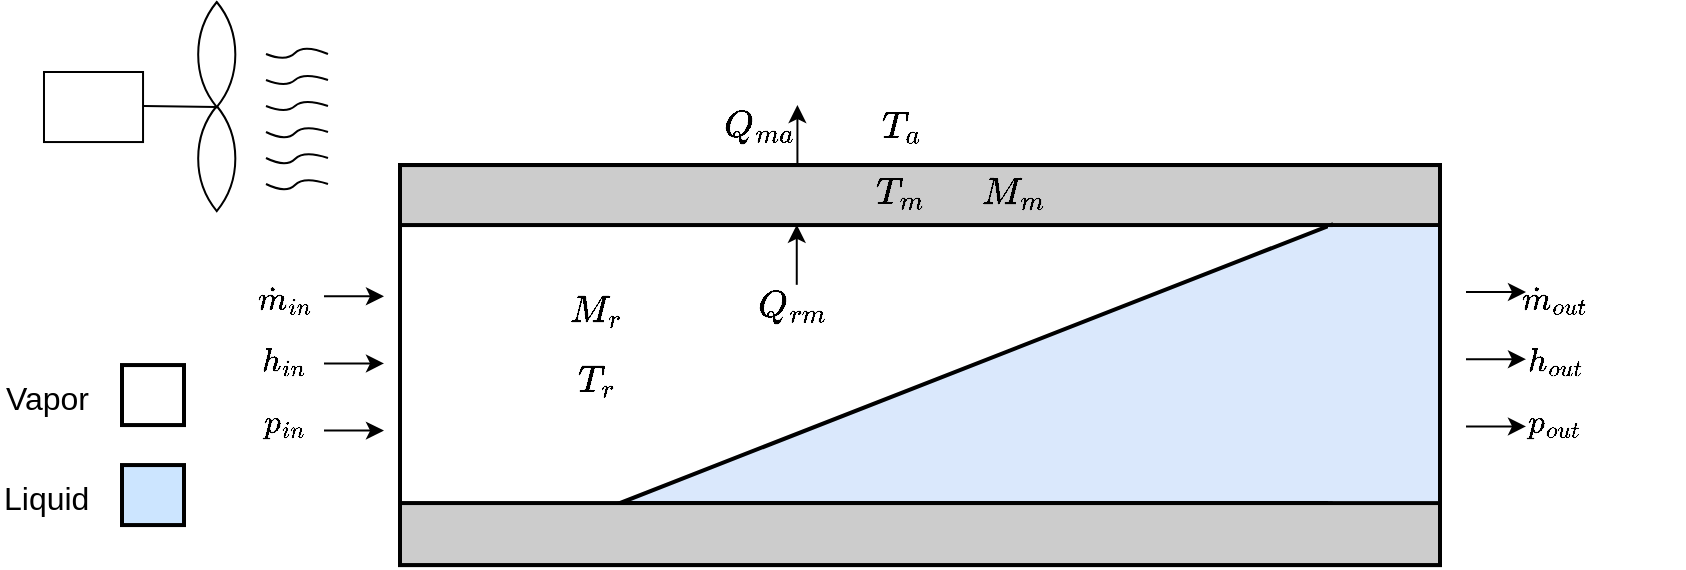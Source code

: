 <mxfile version="17.4.0" type="github">
  <diagram id="7WpBzRn6e1T7nOwS4pW7" name="Page-1">
    <mxGraphModel dx="1968" dy="1004" grid="1" gridSize="10" guides="1" tooltips="1" connect="1" arrows="1" fold="1" page="1" pageScale="1" pageWidth="827" pageHeight="1169" math="1" shadow="0">
      <root>
        <mxCell id="0" />
        <mxCell id="1" parent="0" />
        <mxCell id="vPiZ7zXSMuwMd_PmBg6x-92" value="" style="whiteSpace=wrap;html=1;shape=mxgraph.basic.pointed_oval;rotation=-180;" vertex="1" parent="1">
          <mxGeometry x="104" y="61.997" width="24.762" height="52.535" as="geometry" />
        </mxCell>
        <mxCell id="vPiZ7zXSMuwMd_PmBg6x-93" value="" style="whiteSpace=wrap;html=1;shape=mxgraph.basic.pointed_oval;rotation=-180;" vertex="1" parent="1">
          <mxGeometry x="104" y="9.997" width="24.762" height="52.535" as="geometry" />
        </mxCell>
        <mxCell id="vPiZ7zXSMuwMd_PmBg6x-94" value="" style="endArrow=none;html=1;rounded=0;entryX=0.5;entryY=0;entryDx=0;entryDy=0;entryPerimeter=0;" edge="1" parent="1" target="vPiZ7zXSMuwMd_PmBg6x-93">
          <mxGeometry width="50" height="50" relative="1" as="geometry">
            <mxPoint x="80" y="61.997" as="sourcePoint" />
            <mxPoint x="133" y="65.997" as="targetPoint" />
          </mxGeometry>
        </mxCell>
        <mxCell id="vPiZ7zXSMuwMd_PmBg6x-95" value="" style="rounded=0;whiteSpace=wrap;html=1;rotation=-180;" vertex="1" parent="1">
          <mxGeometry x="30" y="44.997" width="49.524" height="35.023" as="geometry" />
        </mxCell>
        <mxCell id="vPiZ7zXSMuwMd_PmBg6x-96" value="" style="curved=1;endArrow=none;html=1;rounded=0;anchorPointDirection=1;endFill=0;" edge="1" parent="1">
          <mxGeometry width="50" height="50" relative="1" as="geometry">
            <mxPoint x="172" y="100.997" as="sourcePoint" />
            <mxPoint x="141" y="100.997" as="targetPoint" />
            <Array as="points">
              <mxPoint x="160" y="96.997" />
              <mxPoint x="151" y="105.997" />
            </Array>
          </mxGeometry>
        </mxCell>
        <mxCell id="vPiZ7zXSMuwMd_PmBg6x-97" value="" style="curved=1;endArrow=none;html=1;rounded=0;anchorPointDirection=1;endFill=0;" edge="1" parent="1">
          <mxGeometry width="50" height="50" relative="1" as="geometry">
            <mxPoint x="172" y="87.997" as="sourcePoint" />
            <mxPoint x="141" y="87.997" as="targetPoint" />
            <Array as="points">
              <mxPoint x="160" y="83.997" />
              <mxPoint x="151" y="92.997" />
            </Array>
          </mxGeometry>
        </mxCell>
        <mxCell id="vPiZ7zXSMuwMd_PmBg6x-98" value="" style="curved=1;endArrow=none;html=1;rounded=0;anchorPointDirection=1;endFill=0;" edge="1" parent="1">
          <mxGeometry width="50" height="50" relative="1" as="geometry">
            <mxPoint x="172" y="74.997" as="sourcePoint" />
            <mxPoint x="141" y="74.997" as="targetPoint" />
            <Array as="points">
              <mxPoint x="160" y="70.997" />
              <mxPoint x="151" y="79.997" />
            </Array>
          </mxGeometry>
        </mxCell>
        <mxCell id="vPiZ7zXSMuwMd_PmBg6x-99" value="" style="curved=1;endArrow=none;html=1;rounded=0;anchorPointDirection=1;endFill=0;" edge="1" parent="1">
          <mxGeometry width="50" height="50" relative="1" as="geometry">
            <mxPoint x="172" y="61.997" as="sourcePoint" />
            <mxPoint x="141" y="61.997" as="targetPoint" />
            <Array as="points">
              <mxPoint x="160" y="57.997" />
              <mxPoint x="151" y="65.997" />
            </Array>
          </mxGeometry>
        </mxCell>
        <mxCell id="vPiZ7zXSMuwMd_PmBg6x-100" value="" style="curved=1;endArrow=none;html=1;rounded=0;anchorPointDirection=1;endFill=0;" edge="1" parent="1">
          <mxGeometry width="50" height="50" relative="1" as="geometry">
            <mxPoint x="172" y="48.997" as="sourcePoint" />
            <mxPoint x="141" y="48.997" as="targetPoint" />
            <Array as="points">
              <mxPoint x="160" y="44.997" />
              <mxPoint x="151" y="52.997" />
            </Array>
          </mxGeometry>
        </mxCell>
        <mxCell id="vPiZ7zXSMuwMd_PmBg6x-101" value="" style="curved=1;endArrow=none;html=1;rounded=0;anchorPointDirection=1;endFill=0;" edge="1" parent="1">
          <mxGeometry width="50" height="50" relative="1" as="geometry">
            <mxPoint x="172" y="35.997" as="sourcePoint" />
            <mxPoint x="141" y="35.997" as="targetPoint" />
            <Array as="points">
              <mxPoint x="160" y="30.997" />
              <mxPoint x="151" y="39.997" />
            </Array>
          </mxGeometry>
        </mxCell>
        <mxCell id="vPiZ7zXSMuwMd_PmBg6x-249" value="" style="rounded=0;whiteSpace=wrap;html=1;strokeWidth=2;" vertex="1" parent="1">
          <mxGeometry x="208" y="91.53" width="520" height="200" as="geometry" />
        </mxCell>
        <mxCell id="vPiZ7zXSMuwMd_PmBg6x-250" value="" style="rounded=0;whiteSpace=wrap;html=1;fillColor=#CCCCCC;strokeColor=#000000;gradientDirection=south;strokeWidth=2;" vertex="1" parent="1">
          <mxGeometry x="208" y="91.53" width="520" height="30" as="geometry" />
        </mxCell>
        <mxCell id="vPiZ7zXSMuwMd_PmBg6x-251" value="" style="rounded=0;whiteSpace=wrap;html=1;fillColor=#CCCCCC;strokeColor=#000000;gradientDirection=south;strokeWidth=2;" vertex="1" parent="1">
          <mxGeometry x="208" y="260.53" width="520" height="31" as="geometry" />
        </mxCell>
        <mxCell id="vPiZ7zXSMuwMd_PmBg6x-252" value="$$T_{m}$$" style="text;html=1;align=center;verticalAlign=middle;resizable=0;points=[];autosize=1;fontSize=16;fontFamily=Helvetica;fontColor=#000000;" vertex="1" parent="1">
          <mxGeometry x="413" y="94.53" width="90" height="20" as="geometry" />
        </mxCell>
        <mxCell id="vPiZ7zXSMuwMd_PmBg6x-253" value="&lt;div&gt;$$T_{a}$$&lt;/div&gt;" style="text;html=1;align=center;verticalAlign=middle;resizable=0;points=[];autosize=1;fontSize=16;fontFamily=Helvetica;fontColor=#000000;" vertex="1" parent="1">
          <mxGeometry x="413" y="61.53" width="90" height="20" as="geometry" />
        </mxCell>
        <mxCell id="vPiZ7zXSMuwMd_PmBg6x-254" value="" style="endArrow=classic;html=1;rounded=0;fontFamily=Helvetica;fontSize=14;" edge="1" parent="1">
          <mxGeometry width="50" height="50" relative="1" as="geometry">
            <mxPoint x="406.71" y="91.53" as="sourcePoint" />
            <mxPoint x="406.71" y="61.53" as="targetPoint" />
          </mxGeometry>
        </mxCell>
        <mxCell id="vPiZ7zXSMuwMd_PmBg6x-257" value="&lt;div&gt;$$M_{r}$$&lt;/div&gt;&lt;div&gt;$$T_{r}$$&lt;br&gt;&lt;/div&gt;" style="text;html=1;align=center;verticalAlign=middle;resizable=0;points=[];autosize=1;fontSize=16;fontFamily=Helvetica;fontColor=#000000;" vertex="1" parent="1">
          <mxGeometry x="261.38" y="171.03" width="90" height="40" as="geometry" />
        </mxCell>
        <mxCell id="vPiZ7zXSMuwMd_PmBg6x-200" value="" style="verticalLabelPosition=bottom;verticalAlign=top;html=1;shape=mxgraph.basic.orthogonal_triangle;strokeWidth=2;fillColor=#dae8fc;gradientDirection=south;strokeColor=#000000;flipH=1;" vertex="1" parent="1">
          <mxGeometry x="318" y="121.53" width="355.333" height="139" as="geometry" />
        </mxCell>
        <mxCell id="vPiZ7zXSMuwMd_PmBg6x-246" value="" style="endArrow=classic;html=1;rounded=0;fontFamily=Helvetica;fontSize=14;" edge="1" parent="1">
          <mxGeometry width="50" height="50" relative="1" as="geometry">
            <mxPoint x="682.444" y="178.96" as="sourcePoint" />
            <mxPoint x="682.444" y="178.96" as="targetPoint" />
          </mxGeometry>
        </mxCell>
        <mxCell id="vPiZ7zXSMuwMd_PmBg6x-306" value="" style="rounded=0;whiteSpace=wrap;html=1;strokeColor=none;fillColor=#dae8fc;" vertex="1" parent="1">
          <mxGeometry x="672" y="122.53" width="55" height="137" as="geometry" />
        </mxCell>
        <mxCell id="vPiZ7zXSMuwMd_PmBg6x-323" value="&lt;div&gt;$$\dot{m}_{in} $$&lt;/div&gt;&lt;div&gt;&lt;div&gt;$$h_{in} $$&lt;/div&gt;&lt;/div&gt;&lt;div&gt;$$p_{in} $$&lt;br&gt;&lt;/div&gt;" style="text;html=1;align=center;verticalAlign=middle;resizable=0;points=[];autosize=1;strokeColor=none;fillColor=none;fontSize=14;fontFamily=Helvetica;" vertex="1" parent="1">
          <mxGeometry x="90" y="167.67" width="120" height="60" as="geometry" />
        </mxCell>
        <mxCell id="vPiZ7zXSMuwMd_PmBg6x-324" value="" style="endArrow=classic;html=1;rounded=0;fontFamily=Helvetica;fontSize=14;" edge="1" parent="1">
          <mxGeometry width="50" height="50" relative="1" as="geometry">
            <mxPoint x="170" y="157.16" as="sourcePoint" />
            <mxPoint x="200" y="157.16" as="targetPoint" />
          </mxGeometry>
        </mxCell>
        <mxCell id="vPiZ7zXSMuwMd_PmBg6x-329" value="&lt;div&gt;$$\dot{m}_{out} $$&lt;/div&gt;&lt;div&gt;&lt;div&gt;$$h_{out} $$&lt;/div&gt;&lt;/div&gt;&lt;div&gt;$$p_{out} $$&lt;br&gt;&lt;/div&gt;" style="text;html=1;align=center;verticalAlign=middle;resizable=0;points=[];autosize=1;strokeColor=none;fillColor=none;fontSize=14;fontFamily=Helvetica;" vertex="1" parent="1">
          <mxGeometry x="720" y="168.01" width="130" height="60" as="geometry" />
        </mxCell>
        <mxCell id="vPiZ7zXSMuwMd_PmBg6x-325" value="" style="endArrow=classic;html=1;rounded=0;fontFamily=Helvetica;fontSize=14;" edge="1" parent="1">
          <mxGeometry width="50" height="50" relative="1" as="geometry">
            <mxPoint x="170" y="190.7" as="sourcePoint" />
            <mxPoint x="200" y="190.7" as="targetPoint" />
          </mxGeometry>
        </mxCell>
        <mxCell id="vPiZ7zXSMuwMd_PmBg6x-326" value="" style="endArrow=classic;html=1;rounded=0;fontFamily=Helvetica;fontSize=14;" edge="1" parent="1">
          <mxGeometry width="50" height="50" relative="1" as="geometry">
            <mxPoint x="170" y="224.31" as="sourcePoint" />
            <mxPoint x="200" y="224.31" as="targetPoint" />
          </mxGeometry>
        </mxCell>
        <mxCell id="vPiZ7zXSMuwMd_PmBg6x-330" value="" style="endArrow=classic;html=1;rounded=0;fontFamily=Helvetica;fontSize=14;" edge="1" parent="1">
          <mxGeometry width="50" height="50" relative="1" as="geometry">
            <mxPoint x="741" y="155.05" as="sourcePoint" />
            <mxPoint x="771" y="155.05" as="targetPoint" />
          </mxGeometry>
        </mxCell>
        <mxCell id="vPiZ7zXSMuwMd_PmBg6x-331" value="" style="endArrow=classic;html=1;rounded=0;fontFamily=Helvetica;fontSize=14;" edge="1" parent="1">
          <mxGeometry width="50" height="50" relative="1" as="geometry">
            <mxPoint x="741" y="188.59" as="sourcePoint" />
            <mxPoint x="771" y="188.59" as="targetPoint" />
          </mxGeometry>
        </mxCell>
        <mxCell id="vPiZ7zXSMuwMd_PmBg6x-332" value="" style="endArrow=classic;html=1;rounded=0;fontFamily=Helvetica;fontSize=14;" edge="1" parent="1">
          <mxGeometry width="50" height="50" relative="1" as="geometry">
            <mxPoint x="741" y="222.2" as="sourcePoint" />
            <mxPoint x="771" y="222.2" as="targetPoint" />
          </mxGeometry>
        </mxCell>
        <mxCell id="vPiZ7zXSMuwMd_PmBg6x-336" value="" style="endArrow=classic;html=1;rounded=0;fontFamily=Helvetica;fontSize=14;" edge="1" parent="1">
          <mxGeometry width="50" height="50" relative="1" as="geometry">
            <mxPoint x="406.38" y="151.41" as="sourcePoint" />
            <mxPoint x="406.38" y="121.41" as="targetPoint" />
          </mxGeometry>
        </mxCell>
        <mxCell id="vPiZ7zXSMuwMd_PmBg6x-337" value="$$Q_{rm} $$ " style="text;html=1;align=center;verticalAlign=middle;resizable=0;points=[];autosize=1;strokeColor=none;fillColor=none;fontSize=16;fontFamily=Helvetica;fontColor=#000000;" vertex="1" parent="1">
          <mxGeometry x="349" y="152.49" width="110" height="20" as="geometry" />
        </mxCell>
        <mxCell id="vPiZ7zXSMuwMd_PmBg6x-338" value="$$Q_{ma} $$ " style="text;html=1;align=center;verticalAlign=middle;resizable=0;points=[];autosize=1;strokeColor=none;fillColor=none;fontSize=16;fontFamily=Helvetica;fontColor=#000000;" vertex="1" parent="1">
          <mxGeometry x="331.91" y="61.53" width="110" height="20" as="geometry" />
        </mxCell>
        <mxCell id="vPiZ7zXSMuwMd_PmBg6x-339" value="$$M_{m}$$" style="text;html=1;align=center;verticalAlign=middle;resizable=0;points=[];autosize=1;fontSize=16;fontFamily=Helvetica;fontColor=#000000;" vertex="1" parent="1">
          <mxGeometry x="464.13" y="94.53" width="100" height="20" as="geometry" />
        </mxCell>
        <mxCell id="vPiZ7zXSMuwMd_PmBg6x-340" value="" style="rounded=0;whiteSpace=wrap;html=1;fillColor=#CCE5FF;strokeColor=#000000;gradientDirection=south;strokeWidth=2;" vertex="1" parent="1">
          <mxGeometry x="69" y="241.53" width="31" height="30" as="geometry" />
        </mxCell>
        <mxCell id="vPiZ7zXSMuwMd_PmBg6x-341" value="" style="rounded=0;whiteSpace=wrap;html=1;fillColor=#FFFFFF;strokeColor=#000000;gradientDirection=south;strokeWidth=2;" vertex="1" parent="1">
          <mxGeometry x="69" y="191.53" width="31" height="30" as="geometry" />
        </mxCell>
        <mxCell id="vPiZ7zXSMuwMd_PmBg6x-342" value="Vapor" style="text;whiteSpace=wrap;html=1;fontSize=16;fontFamily=Helvetica;" vertex="1" parent="1">
          <mxGeometry x="9" y="191.53" width="49" height="30" as="geometry" />
        </mxCell>
        <mxCell id="vPiZ7zXSMuwMd_PmBg6x-343" value="Liquid" style="text;whiteSpace=wrap;html=1;fontSize=16;fontFamily=Helvetica;" vertex="1" parent="1">
          <mxGeometry x="8" y="241.53" width="50" height="30" as="geometry" />
        </mxCell>
      </root>
    </mxGraphModel>
  </diagram>
</mxfile>
